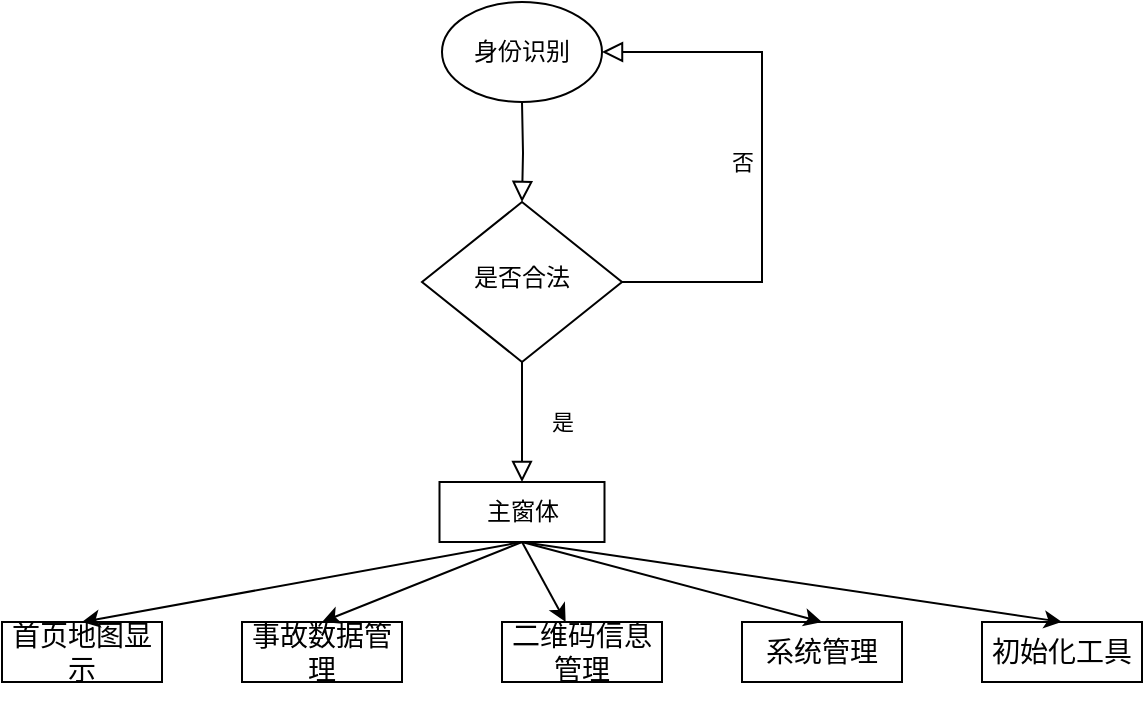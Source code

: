 <mxfile version="15.8.8" type="github">
  <diagram id="C5RBs43oDa-KdzZeNtuy" name="Page-1">
    <mxGraphModel dx="805" dy="489" grid="1" gridSize="10" guides="1" tooltips="1" connect="1" arrows="1" fold="1" page="1" pageScale="1" pageWidth="827" pageHeight="1169" math="0" shadow="0">
      <root>
        <mxCell id="WIyWlLk6GJQsqaUBKTNV-0" />
        <mxCell id="WIyWlLk6GJQsqaUBKTNV-1" parent="WIyWlLk6GJQsqaUBKTNV-0" />
        <mxCell id="WIyWlLk6GJQsqaUBKTNV-2" value="" style="rounded=0;html=1;jettySize=auto;orthogonalLoop=1;fontSize=11;endArrow=block;endFill=0;endSize=8;strokeWidth=1;shadow=0;labelBackgroundColor=none;edgeStyle=orthogonalEdgeStyle;" parent="WIyWlLk6GJQsqaUBKTNV-1" target="WIyWlLk6GJQsqaUBKTNV-6" edge="1">
          <mxGeometry relative="1" as="geometry">
            <mxPoint x="410" y="70" as="sourcePoint" />
          </mxGeometry>
        </mxCell>
        <mxCell id="WIyWlLk6GJQsqaUBKTNV-4" value="是" style="rounded=0;html=1;jettySize=auto;orthogonalLoop=1;fontSize=11;endArrow=block;endFill=0;endSize=8;strokeWidth=1;shadow=0;labelBackgroundColor=none;edgeStyle=orthogonalEdgeStyle;entryX=0.5;entryY=0;entryDx=0;entryDy=0;" parent="WIyWlLk6GJQsqaUBKTNV-1" source="WIyWlLk6GJQsqaUBKTNV-6" target="DYwpo6e40cLKwMjcjsmL-1" edge="1">
          <mxGeometry y="20" relative="1" as="geometry">
            <mxPoint as="offset" />
            <mxPoint x="410" y="240" as="targetPoint" />
          </mxGeometry>
        </mxCell>
        <mxCell id="WIyWlLk6GJQsqaUBKTNV-5" value="否" style="edgeStyle=orthogonalEdgeStyle;rounded=0;html=1;jettySize=auto;orthogonalLoop=1;fontSize=11;endArrow=block;endFill=0;endSize=8;strokeWidth=1;shadow=0;labelBackgroundColor=none;" parent="WIyWlLk6GJQsqaUBKTNV-1" source="WIyWlLk6GJQsqaUBKTNV-6" target="DYwpo6e40cLKwMjcjsmL-0" edge="1">
          <mxGeometry x="-0.019" y="10" relative="1" as="geometry">
            <mxPoint as="offset" />
            <mxPoint x="530" y="40" as="targetPoint" />
            <Array as="points">
              <mxPoint x="530" y="160" />
              <mxPoint x="530" y="45" />
            </Array>
          </mxGeometry>
        </mxCell>
        <mxCell id="WIyWlLk6GJQsqaUBKTNV-6" value="是否合法" style="rhombus;whiteSpace=wrap;html=1;shadow=0;fontFamily=Helvetica;fontSize=12;align=center;strokeWidth=1;spacing=6;spacingTop=-4;" parent="WIyWlLk6GJQsqaUBKTNV-1" vertex="1">
          <mxGeometry x="360" y="120" width="100" height="80" as="geometry" />
        </mxCell>
        <mxCell id="DYwpo6e40cLKwMjcjsmL-0" value="身份识别" style="ellipse;whiteSpace=wrap;html=1;" vertex="1" parent="WIyWlLk6GJQsqaUBKTNV-1">
          <mxGeometry x="370" y="20" width="80" height="50" as="geometry" />
        </mxCell>
        <mxCell id="DYwpo6e40cLKwMjcjsmL-1" value="主窗体" style="rounded=0;whiteSpace=wrap;html=1;" vertex="1" parent="WIyWlLk6GJQsqaUBKTNV-1">
          <mxGeometry x="368.75" y="260" width="82.5" height="30" as="geometry" />
        </mxCell>
        <mxCell id="DYwpo6e40cLKwMjcjsmL-2" value="&lt;p class=&quot;MsoNormal&quot;&gt;&lt;span style=&quot;font-size: 10.5pt&quot;&gt;首页地图显示&lt;/span&gt;&lt;/p&gt;" style="rounded=0;whiteSpace=wrap;html=1;" vertex="1" parent="WIyWlLk6GJQsqaUBKTNV-1">
          <mxGeometry x="150" y="330" width="80" height="30" as="geometry" />
        </mxCell>
        <mxCell id="DYwpo6e40cLKwMjcjsmL-7" value="&lt;p class=&quot;MsoNormal&quot;&gt;&lt;span style=&quot;font-size: 10.5pt&quot;&gt;二维码信息管理&lt;/span&gt;&lt;/p&gt;" style="rounded=0;whiteSpace=wrap;html=1;" vertex="1" parent="WIyWlLk6GJQsqaUBKTNV-1">
          <mxGeometry x="400" y="330" width="80" height="30" as="geometry" />
        </mxCell>
        <mxCell id="DYwpo6e40cLKwMjcjsmL-8" value="&lt;p class=&quot;MsoNormal&quot;&gt;&lt;span style=&quot;font-size: 10.5pt&quot;&gt;系统管理&lt;/span&gt;&lt;/p&gt;" style="rounded=0;whiteSpace=wrap;html=1;" vertex="1" parent="WIyWlLk6GJQsqaUBKTNV-1">
          <mxGeometry x="520" y="330" width="80" height="30" as="geometry" />
        </mxCell>
        <mxCell id="DYwpo6e40cLKwMjcjsmL-9" value="&lt;p class=&quot;MsoNormal&quot;&gt;&lt;span style=&quot;font-size: 10.5pt&quot;&gt;&lt;font&gt;初始化工具&lt;/font&gt;&lt;/span&gt;&lt;/p&gt;" style="rounded=0;whiteSpace=wrap;html=1;fontFamily=Helvetica;" vertex="1" parent="WIyWlLk6GJQsqaUBKTNV-1">
          <mxGeometry x="640" y="330" width="80" height="30" as="geometry" />
        </mxCell>
        <mxCell id="DYwpo6e40cLKwMjcjsmL-10" value="&lt;p class=&quot;MsoNormal&quot;&gt;&lt;span style=&quot;font-size: 10.5pt&quot;&gt;事故数据管理&lt;/span&gt;&lt;/p&gt;" style="rounded=0;whiteSpace=wrap;html=1;" vertex="1" parent="WIyWlLk6GJQsqaUBKTNV-1">
          <mxGeometry x="270" y="330" width="80" height="30" as="geometry" />
        </mxCell>
        <mxCell id="DYwpo6e40cLKwMjcjsmL-12" value="" style="endArrow=classic;html=1;rounded=0;exitX=0.5;exitY=1;exitDx=0;exitDy=0;entryX=0.5;entryY=0;entryDx=0;entryDy=0;" edge="1" parent="WIyWlLk6GJQsqaUBKTNV-1" source="DYwpo6e40cLKwMjcjsmL-1" target="DYwpo6e40cLKwMjcjsmL-2">
          <mxGeometry width="50" height="50" relative="1" as="geometry">
            <mxPoint x="460" y="360" as="sourcePoint" />
            <mxPoint x="510" y="310" as="targetPoint" />
          </mxGeometry>
        </mxCell>
        <mxCell id="DYwpo6e40cLKwMjcjsmL-13" value="" style="endArrow=classic;html=1;rounded=0;entryX=0.5;entryY=0;entryDx=0;entryDy=0;" edge="1" parent="WIyWlLk6GJQsqaUBKTNV-1" target="DYwpo6e40cLKwMjcjsmL-10">
          <mxGeometry width="50" height="50" relative="1" as="geometry">
            <mxPoint x="410" y="290" as="sourcePoint" />
            <mxPoint x="200" y="330" as="targetPoint" />
          </mxGeometry>
        </mxCell>
        <mxCell id="DYwpo6e40cLKwMjcjsmL-14" value="" style="endArrow=classic;html=1;rounded=0;" edge="1" parent="WIyWlLk6GJQsqaUBKTNV-1" target="DYwpo6e40cLKwMjcjsmL-7">
          <mxGeometry width="50" height="50" relative="1" as="geometry">
            <mxPoint x="410" y="290" as="sourcePoint" />
            <mxPoint x="320" y="340" as="targetPoint" />
          </mxGeometry>
        </mxCell>
        <mxCell id="DYwpo6e40cLKwMjcjsmL-15" value="" style="endArrow=classic;html=1;rounded=0;exitX=0.5;exitY=1;exitDx=0;exitDy=0;entryX=0.5;entryY=0;entryDx=0;entryDy=0;" edge="1" parent="WIyWlLk6GJQsqaUBKTNV-1" source="DYwpo6e40cLKwMjcjsmL-1" target="DYwpo6e40cLKwMjcjsmL-8">
          <mxGeometry width="50" height="50" relative="1" as="geometry">
            <mxPoint x="420" y="300" as="sourcePoint" />
            <mxPoint x="441.818" y="340" as="targetPoint" />
          </mxGeometry>
        </mxCell>
        <mxCell id="DYwpo6e40cLKwMjcjsmL-17" value="" style="endArrow=classic;html=1;rounded=0;exitX=0.5;exitY=1;exitDx=0;exitDy=0;entryX=0.5;entryY=0;entryDx=0;entryDy=0;" edge="1" parent="WIyWlLk6GJQsqaUBKTNV-1" source="DYwpo6e40cLKwMjcjsmL-1" target="DYwpo6e40cLKwMjcjsmL-9">
          <mxGeometry width="50" height="50" relative="1" as="geometry">
            <mxPoint x="420" y="300" as="sourcePoint" />
            <mxPoint x="570" y="340" as="targetPoint" />
          </mxGeometry>
        </mxCell>
      </root>
    </mxGraphModel>
  </diagram>
</mxfile>

